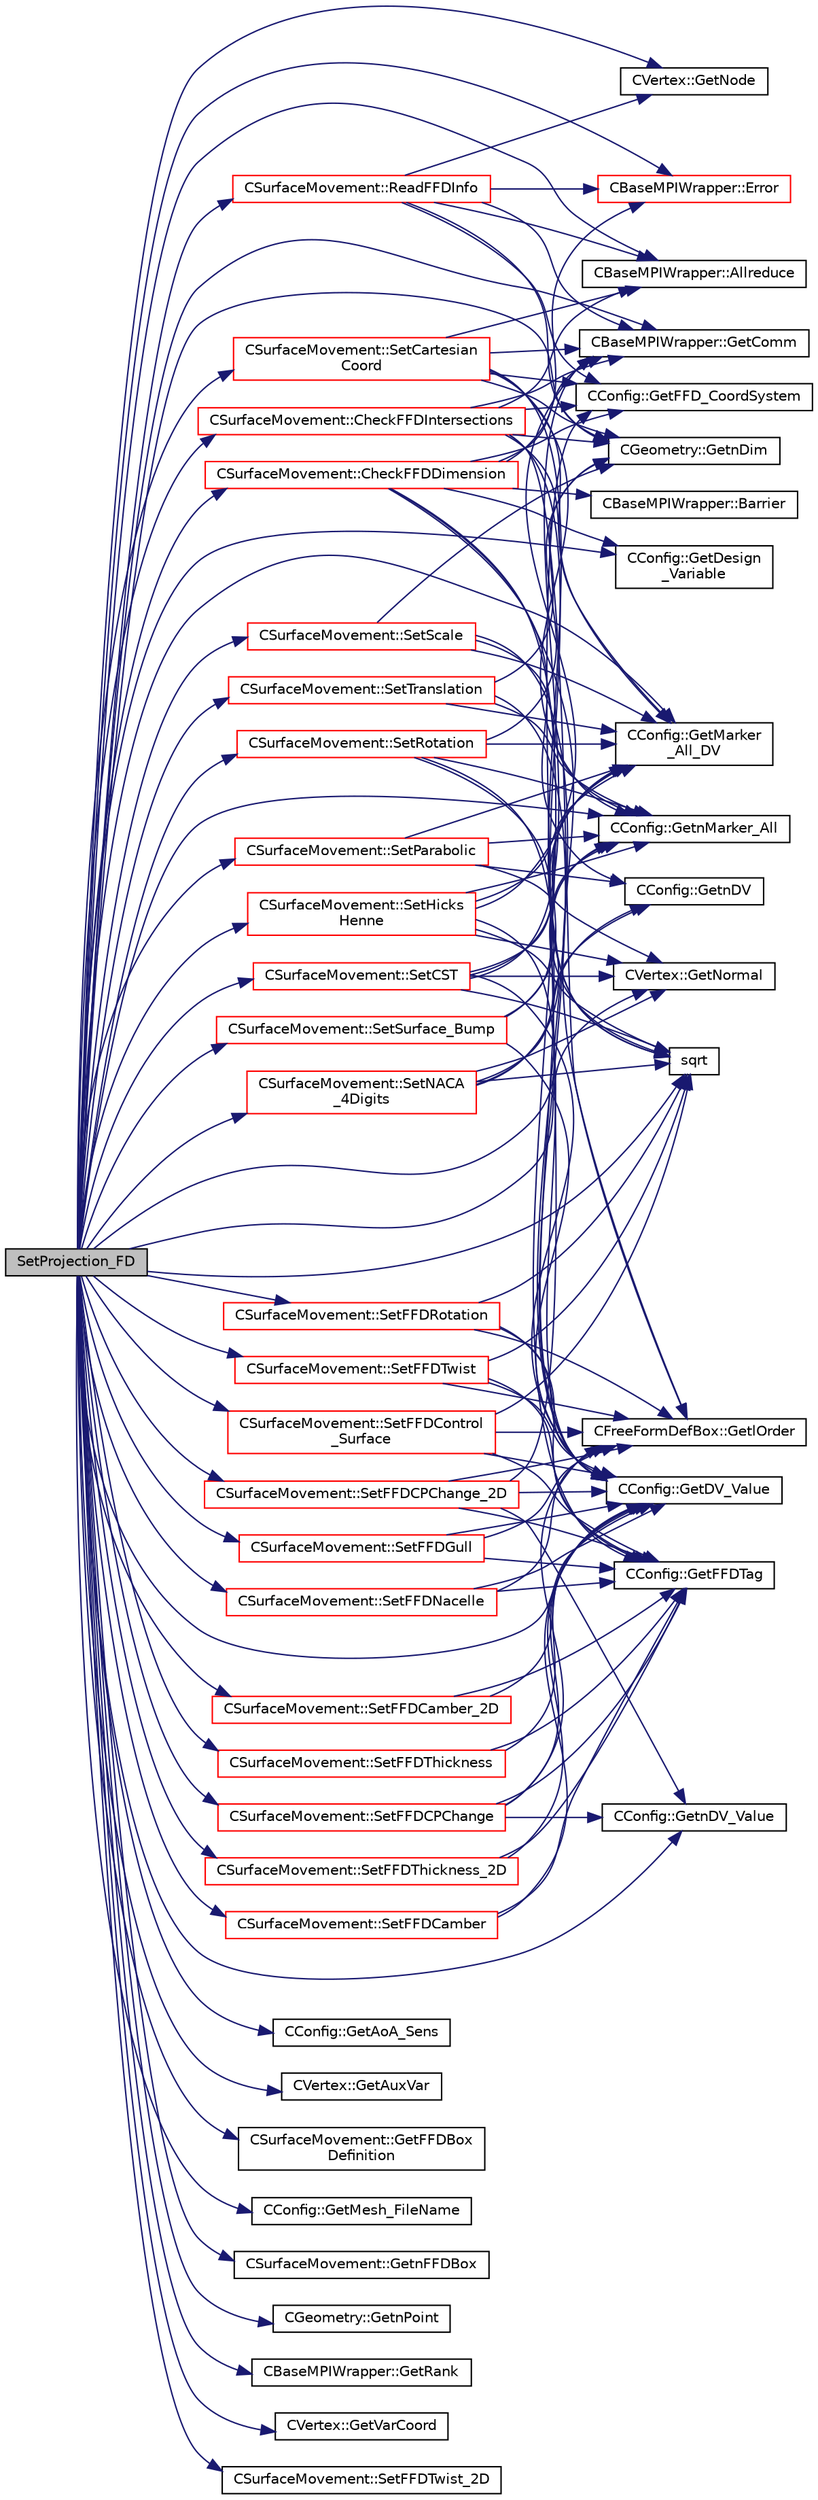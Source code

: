 digraph "SetProjection_FD"
{
 // LATEX_PDF_SIZE
  edge [fontname="Helvetica",fontsize="10",labelfontname="Helvetica",labelfontsize="10"];
  node [fontname="Helvetica",fontsize="10",shape=record];
  rankdir="LR";
  Node1 [label="SetProjection_FD",height=0.2,width=0.4,color="black", fillcolor="grey75", style="filled", fontcolor="black",tooltip="Projection of the surface sensitivity using finite differences (FD)."];
  Node1 -> Node2 [color="midnightblue",fontsize="10",style="solid",fontname="Helvetica"];
  Node2 [label="CBaseMPIWrapper::Allreduce",height=0.2,width=0.4,color="black", fillcolor="white", style="filled",URL="$classCBaseMPIWrapper.html#a381d4b3738c09d92ee1ae9f89715b541",tooltip=" "];
  Node1 -> Node3 [color="midnightblue",fontsize="10",style="solid",fontname="Helvetica"];
  Node3 [label="CSurfaceMovement::CheckFFDDimension",height=0.2,width=0.4,color="red", fillcolor="white", style="filled",URL="$classCSurfaceMovement.html#ac96d720da758ca2e213d8198ba738525",tooltip="Check the intersections of the FFD with the surface."];
  Node3 -> Node4 [color="midnightblue",fontsize="10",style="solid",fontname="Helvetica"];
  Node4 [label="CBaseMPIWrapper::Barrier",height=0.2,width=0.4,color="black", fillcolor="white", style="filled",URL="$classCBaseMPIWrapper.html#a33bad5506b8315fde26c1f31a42ce97c",tooltip=" "];
  Node3 -> Node5 [color="midnightblue",fontsize="10",style="solid",fontname="Helvetica"];
  Node5 [label="CBaseMPIWrapper::Error",height=0.2,width=0.4,color="red", fillcolor="white", style="filled",URL="$classCBaseMPIWrapper.html#a04457c47629bda56704e6a8804833eeb",tooltip=" "];
  Node3 -> Node7 [color="midnightblue",fontsize="10",style="solid",fontname="Helvetica"];
  Node7 [label="CBaseMPIWrapper::GetComm",height=0.2,width=0.4,color="black", fillcolor="white", style="filled",URL="$classCBaseMPIWrapper.html#a8154391fc3522954802889d81d4ef5da",tooltip=" "];
  Node3 -> Node8 [color="midnightblue",fontsize="10",style="solid",fontname="Helvetica"];
  Node8 [label="CConfig::GetDesign\l_Variable",height=0.2,width=0.4,color="black", fillcolor="white", style="filled",URL="$classCConfig.html#a7cbd775126b694ba28efded7a0b1070f",tooltip="Obtain the kind of design variable."];
  Node3 -> Node9 [color="midnightblue",fontsize="10",style="solid",fontname="Helvetica"];
  Node9 [label="CConfig::GetFFD_CoordSystem",height=0.2,width=0.4,color="black", fillcolor="white", style="filled",URL="$classCConfig.html#a021684afea5232355bfac7c66291f745",tooltip="Get the coordinate system that we are going to use to define the FFD."];
  Node3 -> Node10 [color="midnightblue",fontsize="10",style="solid",fontname="Helvetica"];
  Node10 [label="CConfig::GetFFDTag",height=0.2,width=0.4,color="black", fillcolor="white", style="filled",URL="$classCConfig.html#ad8359bfec369e78a6a4d0c3039ffe547",tooltip="Get the FFD Tag of a particular design variable."];
  Node3 -> Node11 [color="midnightblue",fontsize="10",style="solid",fontname="Helvetica"];
  Node11 [label="CFreeFormDefBox::GetlOrder",height=0.2,width=0.4,color="black", fillcolor="white", style="filled",URL="$classCFreeFormDefBox.html#a5c25e21e5d9bf423df83c7b55a7b665c",tooltip="Get the order in the l direction of the FFD FFDBox."];
  Node3 -> Node13 [color="midnightblue",fontsize="10",style="solid",fontname="Helvetica"];
  Node13 [label="CConfig::GetnDV",height=0.2,width=0.4,color="black", fillcolor="white", style="filled",URL="$classCConfig.html#ae5c65a1fe19d745724a39ca169d82698",tooltip="Get the number of design variables."];
  Node1 -> Node19 [color="midnightblue",fontsize="10",style="solid",fontname="Helvetica"];
  Node19 [label="CSurfaceMovement::CheckFFDIntersections",height=0.2,width=0.4,color="red", fillcolor="white", style="filled",URL="$classCSurfaceMovement.html#a55d4d6d2c26f414b4c21e915062684f4",tooltip="Check the intersections of the FFD with the surface."];
  Node19 -> Node2 [color="midnightblue",fontsize="10",style="solid",fontname="Helvetica"];
  Node19 -> Node7 [color="midnightblue",fontsize="10",style="solid",fontname="Helvetica"];
  Node19 -> Node9 [color="midnightblue",fontsize="10",style="solid",fontname="Helvetica"];
  Node19 -> Node11 [color="midnightblue",fontsize="10",style="solid",fontname="Helvetica"];
  Node19 -> Node30 [color="midnightblue",fontsize="10",style="solid",fontname="Helvetica"];
  Node30 [label="CConfig::GetMarker\l_All_DV",height=0.2,width=0.4,color="black", fillcolor="white", style="filled",URL="$classCConfig.html#aaae83227f09eb4581bd01093377240be",tooltip="Get the DV information for a marker val_marker."];
  Node19 -> Node32 [color="midnightblue",fontsize="10",style="solid",fontname="Helvetica"];
  Node32 [label="CGeometry::GetnDim",height=0.2,width=0.4,color="black", fillcolor="white", style="filled",URL="$classCGeometry.html#ace7f7fe876f629f5bd5f92d4805a1a4b",tooltip="Get number of coordinates."];
  Node19 -> Node44 [color="midnightblue",fontsize="10",style="solid",fontname="Helvetica"];
  Node44 [label="sqrt",height=0.2,width=0.4,color="black", fillcolor="white", style="filled",URL="$group__SIMD.html#ga54a1925ab40fb4249ea255072520de35",tooltip=" "];
  Node1 -> Node5 [color="midnightblue",fontsize="10",style="solid",fontname="Helvetica"];
  Node1 -> Node52 [color="midnightblue",fontsize="10",style="solid",fontname="Helvetica"];
  Node52 [label="CConfig::GetAoA_Sens",height=0.2,width=0.4,color="black", fillcolor="white", style="filled",URL="$classCConfig.html#acd6cd4df8e56eea357a9ebae1f9c85b0",tooltip="Get the functional sensitivity with respect to changes in the angle of attack."];
  Node1 -> Node53 [color="midnightblue",fontsize="10",style="solid",fontname="Helvetica"];
  Node53 [label="CVertex::GetAuxVar",height=0.2,width=0.4,color="black", fillcolor="white", style="filled",URL="$classCVertex.html#a48764d4d82cf7e038b99a04978138a0c",tooltip="Get the value of an auxiliary variable for gradient computation."];
  Node1 -> Node7 [color="midnightblue",fontsize="10",style="solid",fontname="Helvetica"];
  Node1 -> Node8 [color="midnightblue",fontsize="10",style="solid",fontname="Helvetica"];
  Node1 -> Node54 [color="midnightblue",fontsize="10",style="solid",fontname="Helvetica"];
  Node54 [label="CConfig::GetDV_Value",height=0.2,width=0.4,color="black", fillcolor="white", style="filled",URL="$classCConfig.html#af6f7c23871fd1b634ff53432ef1d04b9",tooltip="Value of the design variable step, we use this value in design problems."];
  Node1 -> Node55 [color="midnightblue",fontsize="10",style="solid",fontname="Helvetica"];
  Node55 [label="CSurfaceMovement::GetFFDBox\lDefinition",height=0.2,width=0.4,color="black", fillcolor="white", style="filled",URL="$classCSurfaceMovement.html#a6252fe8d1dd5cc97980e450443b91b60",tooltip="Get information about if there is a complete FFDBox definition, or it is necessary to compute the par..."];
  Node1 -> Node30 [color="midnightblue",fontsize="10",style="solid",fontname="Helvetica"];
  Node1 -> Node56 [color="midnightblue",fontsize="10",style="solid",fontname="Helvetica"];
  Node56 [label="CConfig::GetMesh_FileName",height=0.2,width=0.4,color="black", fillcolor="white", style="filled",URL="$classCConfig.html#adaa7bfcd974eb962594dff876d795f1a",tooltip="Get name of the input grid."];
  Node1 -> Node32 [color="midnightblue",fontsize="10",style="solid",fontname="Helvetica"];
  Node1 -> Node13 [color="midnightblue",fontsize="10",style="solid",fontname="Helvetica"];
  Node1 -> Node57 [color="midnightblue",fontsize="10",style="solid",fontname="Helvetica"];
  Node57 [label="CConfig::GetnDV_Value",height=0.2,width=0.4,color="black", fillcolor="white", style="filled",URL="$classCConfig.html#a2feafc43d2ebac2917c70f15cf138fc6",tooltip="Get the number of design variables."];
  Node1 -> Node58 [color="midnightblue",fontsize="10",style="solid",fontname="Helvetica"];
  Node58 [label="CSurfaceMovement::GetnFFDBox",height=0.2,width=0.4,color="black", fillcolor="white", style="filled",URL="$classCSurfaceMovement.html#a78fc47e5776e7bf1fabfc1995720edd5",tooltip="Obtain the number of FFDBoxes."];
  Node1 -> Node59 [color="midnightblue",fontsize="10",style="solid",fontname="Helvetica"];
  Node59 [label="CConfig::GetnMarker_All",height=0.2,width=0.4,color="black", fillcolor="white", style="filled",URL="$classCConfig.html#a459dee039e618d21a5d78db61c221240",tooltip="Get the total number of boundary markers of the local process including send/receive domains."];
  Node1 -> Node60 [color="midnightblue",fontsize="10",style="solid",fontname="Helvetica"];
  Node60 [label="CVertex::GetNode",height=0.2,width=0.4,color="black", fillcolor="white", style="filled",URL="$classCVertex.html#ad568da06e7191358d3a09a1bee71cdb5",tooltip="Get the node of the vertex."];
  Node1 -> Node61 [color="midnightblue",fontsize="10",style="solid",fontname="Helvetica"];
  Node61 [label="CVertex::GetNormal",height=0.2,width=0.4,color="black", fillcolor="white", style="filled",URL="$classCVertex.html#a57cacfe764770e6c0e54c278cb584f7c",tooltip="Copy the the normal vector of a face."];
  Node1 -> Node62 [color="midnightblue",fontsize="10",style="solid",fontname="Helvetica"];
  Node62 [label="CGeometry::GetnPoint",height=0.2,width=0.4,color="black", fillcolor="white", style="filled",URL="$classCGeometry.html#a275fb07cd99ab79d7a04b4862280169d",tooltip="Get number of points."];
  Node1 -> Node63 [color="midnightblue",fontsize="10",style="solid",fontname="Helvetica"];
  Node63 [label="CBaseMPIWrapper::GetRank",height=0.2,width=0.4,color="black", fillcolor="white", style="filled",URL="$classCBaseMPIWrapper.html#a63e1f265b788b4e56cb7ebdeba29b78e",tooltip=" "];
  Node1 -> Node64 [color="midnightblue",fontsize="10",style="solid",fontname="Helvetica"];
  Node64 [label="CVertex::GetVarCoord",height=0.2,width=0.4,color="black", fillcolor="white", style="filled",URL="$classCVertex.html#a172c7c228eeca630e32484e0790813d7",tooltip="Get the value of the coordinate variation due to a surface modification."];
  Node1 -> Node65 [color="midnightblue",fontsize="10",style="solid",fontname="Helvetica"];
  Node65 [label="CSurfaceMovement::ReadFFDInfo",height=0.2,width=0.4,color="red", fillcolor="white", style="filled",URL="$classCSurfaceMovement.html#a787a072698f52fcc1a4ca55e8052f205",tooltip="Read the free form information from the grid input file."];
  Node65 -> Node2 [color="midnightblue",fontsize="10",style="solid",fontname="Helvetica"];
  Node65 -> Node5 [color="midnightblue",fontsize="10",style="solid",fontname="Helvetica"];
  Node65 -> Node7 [color="midnightblue",fontsize="10",style="solid",fontname="Helvetica"];
  Node65 -> Node9 [color="midnightblue",fontsize="10",style="solid",fontname="Helvetica"];
  Node65 -> Node32 [color="midnightblue",fontsize="10",style="solid",fontname="Helvetica"];
  Node65 -> Node60 [color="midnightblue",fontsize="10",style="solid",fontname="Helvetica"];
  Node1 -> Node81 [color="midnightblue",fontsize="10",style="solid",fontname="Helvetica"];
  Node81 [label="CSurfaceMovement::SetCartesian\lCoord",height=0.2,width=0.4,color="red", fillcolor="white", style="filled",URL="$classCSurfaceMovement.html#a98df1fef0356600c1ab2df88dba24113",tooltip="Recompute the cartesian coordinates using the control points position."];
  Node81 -> Node2 [color="midnightblue",fontsize="10",style="solid",fontname="Helvetica"];
  Node81 -> Node7 [color="midnightblue",fontsize="10",style="solid",fontname="Helvetica"];
  Node81 -> Node9 [color="midnightblue",fontsize="10",style="solid",fontname="Helvetica"];
  Node81 -> Node30 [color="midnightblue",fontsize="10",style="solid",fontname="Helvetica"];
  Node81 -> Node32 [color="midnightblue",fontsize="10",style="solid",fontname="Helvetica"];
  Node81 -> Node59 [color="midnightblue",fontsize="10",style="solid",fontname="Helvetica"];
  Node81 -> Node44 [color="midnightblue",fontsize="10",style="solid",fontname="Helvetica"];
  Node1 -> Node91 [color="midnightblue",fontsize="10",style="solid",fontname="Helvetica"];
  Node91 [label="CSurfaceMovement::SetCST",height=0.2,width=0.4,color="red", fillcolor="white", style="filled",URL="$classCSurfaceMovement.html#a10a599f558d2d847be1c638be43acd63",tooltip="Set a deformation based on a change in the Kulfan parameters for an airfoil."];
  Node91 -> Node7 [color="midnightblue",fontsize="10",style="solid",fontname="Helvetica"];
  Node91 -> Node54 [color="midnightblue",fontsize="10",style="solid",fontname="Helvetica"];
  Node91 -> Node30 [color="midnightblue",fontsize="10",style="solid",fontname="Helvetica"];
  Node91 -> Node59 [color="midnightblue",fontsize="10",style="solid",fontname="Helvetica"];
  Node91 -> Node61 [color="midnightblue",fontsize="10",style="solid",fontname="Helvetica"];
  Node91 -> Node44 [color="midnightblue",fontsize="10",style="solid",fontname="Helvetica"];
  Node1 -> Node96 [color="midnightblue",fontsize="10",style="solid",fontname="Helvetica"];
  Node96 [label="CSurfaceMovement::SetFFDCamber",height=0.2,width=0.4,color="red", fillcolor="white", style="filled",URL="$classCSurfaceMovement.html#a7b7afb3b9bf70ddb0d2887e09c05b4f2",tooltip="Set a camber deformation of the Free From box using the control point position."];
  Node96 -> Node54 [color="midnightblue",fontsize="10",style="solid",fontname="Helvetica"];
  Node96 -> Node10 [color="midnightblue",fontsize="10",style="solid",fontname="Helvetica"];
  Node1 -> Node104 [color="midnightblue",fontsize="10",style="solid",fontname="Helvetica"];
  Node104 [label="CSurfaceMovement::SetFFDCamber_2D",height=0.2,width=0.4,color="red", fillcolor="white", style="filled",URL="$classCSurfaceMovement.html#a4d749fda190e305e314a6c2def6d8014",tooltip="Set a camber deformation of the Free From box using the control point position."];
  Node104 -> Node54 [color="midnightblue",fontsize="10",style="solid",fontname="Helvetica"];
  Node104 -> Node10 [color="midnightblue",fontsize="10",style="solid",fontname="Helvetica"];
  Node1 -> Node105 [color="midnightblue",fontsize="10",style="solid",fontname="Helvetica"];
  Node105 [label="CSurfaceMovement::SetFFDControl\l_Surface",height=0.2,width=0.4,color="red", fillcolor="white", style="filled",URL="$classCSurfaceMovement.html#a41ded86346b8d7decfc407036832f811",tooltip="Set a rotation angle deformation in a control surface of the Free From box using the control point po..."];
  Node105 -> Node54 [color="midnightblue",fontsize="10",style="solid",fontname="Helvetica"];
  Node105 -> Node10 [color="midnightblue",fontsize="10",style="solid",fontname="Helvetica"];
  Node105 -> Node11 [color="midnightblue",fontsize="10",style="solid",fontname="Helvetica"];
  Node105 -> Node44 [color="midnightblue",fontsize="10",style="solid",fontname="Helvetica"];
  Node1 -> Node106 [color="midnightblue",fontsize="10",style="solid",fontname="Helvetica"];
  Node106 [label="CSurfaceMovement::SetFFDCPChange",height=0.2,width=0.4,color="red", fillcolor="white", style="filled",URL="$classCSurfaceMovement.html#a2741f6a291bedd495ffb07bc2b266551",tooltip="Set the deformation of the Free From box using the control point position."];
  Node106 -> Node54 [color="midnightblue",fontsize="10",style="solid",fontname="Helvetica"];
  Node106 -> Node10 [color="midnightblue",fontsize="10",style="solid",fontname="Helvetica"];
  Node106 -> Node11 [color="midnightblue",fontsize="10",style="solid",fontname="Helvetica"];
  Node106 -> Node57 [color="midnightblue",fontsize="10",style="solid",fontname="Helvetica"];
  Node1 -> Node108 [color="midnightblue",fontsize="10",style="solid",fontname="Helvetica"];
  Node108 [label="CSurfaceMovement::SetFFDCPChange_2D",height=0.2,width=0.4,color="red", fillcolor="white", style="filled",URL="$classCSurfaceMovement.html#a3259a63e400351bce37b73478554feac",tooltip="Set the deformation of the Free From box using the control point position."];
  Node108 -> Node54 [color="midnightblue",fontsize="10",style="solid",fontname="Helvetica"];
  Node108 -> Node9 [color="midnightblue",fontsize="10",style="solid",fontname="Helvetica"];
  Node108 -> Node10 [color="midnightblue",fontsize="10",style="solid",fontname="Helvetica"];
  Node108 -> Node11 [color="midnightblue",fontsize="10",style="solid",fontname="Helvetica"];
  Node108 -> Node57 [color="midnightblue",fontsize="10",style="solid",fontname="Helvetica"];
  Node1 -> Node109 [color="midnightblue",fontsize="10",style="solid",fontname="Helvetica"];
  Node109 [label="CSurfaceMovement::SetFFDGull",height=0.2,width=0.4,color="red", fillcolor="white", style="filled",URL="$classCSurfaceMovement.html#a557d1d5229886bc83c091fba9aa1b44c",tooltip="Set the deformation of the Free From box using the control point position."];
  Node109 -> Node54 [color="midnightblue",fontsize="10",style="solid",fontname="Helvetica"];
  Node109 -> Node10 [color="midnightblue",fontsize="10",style="solid",fontname="Helvetica"];
  Node109 -> Node11 [color="midnightblue",fontsize="10",style="solid",fontname="Helvetica"];
  Node1 -> Node110 [color="midnightblue",fontsize="10",style="solid",fontname="Helvetica"];
  Node110 [label="CSurfaceMovement::SetFFDNacelle",height=0.2,width=0.4,color="red", fillcolor="white", style="filled",URL="$classCSurfaceMovement.html#a0e776cd95a3f4870365aa51f0145bccb",tooltip="Set the deformation of the Free From box using the control point position."];
  Node110 -> Node54 [color="midnightblue",fontsize="10",style="solid",fontname="Helvetica"];
  Node110 -> Node10 [color="midnightblue",fontsize="10",style="solid",fontname="Helvetica"];
  Node110 -> Node11 [color="midnightblue",fontsize="10",style="solid",fontname="Helvetica"];
  Node1 -> Node111 [color="midnightblue",fontsize="10",style="solid",fontname="Helvetica"];
  Node111 [label="CSurfaceMovement::SetFFDRotation",height=0.2,width=0.4,color="red", fillcolor="white", style="filled",URL="$classCSurfaceMovement.html#ae781ee81387cbf0b1b4a313754d1fdf2",tooltip="Set a rotation angle deformation of the Free From box using the control point position."];
  Node111 -> Node54 [color="midnightblue",fontsize="10",style="solid",fontname="Helvetica"];
  Node111 -> Node10 [color="midnightblue",fontsize="10",style="solid",fontname="Helvetica"];
  Node111 -> Node11 [color="midnightblue",fontsize="10",style="solid",fontname="Helvetica"];
  Node111 -> Node44 [color="midnightblue",fontsize="10",style="solid",fontname="Helvetica"];
  Node1 -> Node112 [color="midnightblue",fontsize="10",style="solid",fontname="Helvetica"];
  Node112 [label="CSurfaceMovement::SetFFDThickness",height=0.2,width=0.4,color="red", fillcolor="white", style="filled",URL="$classCSurfaceMovement.html#a208cedcfaa51dbfa1a266ed66231ccd7",tooltip="Set a thickness deformation of the Free From box using the control point position."];
  Node112 -> Node54 [color="midnightblue",fontsize="10",style="solid",fontname="Helvetica"];
  Node112 -> Node10 [color="midnightblue",fontsize="10",style="solid",fontname="Helvetica"];
  Node1 -> Node113 [color="midnightblue",fontsize="10",style="solid",fontname="Helvetica"];
  Node113 [label="CSurfaceMovement::SetFFDThickness_2D",height=0.2,width=0.4,color="red", fillcolor="white", style="filled",URL="$classCSurfaceMovement.html#a69eb84dac770da6f009b0d89f9af9492",tooltip="Set a thickness deformation of the Free From box using the control point position."];
  Node113 -> Node54 [color="midnightblue",fontsize="10",style="solid",fontname="Helvetica"];
  Node113 -> Node10 [color="midnightblue",fontsize="10",style="solid",fontname="Helvetica"];
  Node1 -> Node114 [color="midnightblue",fontsize="10",style="solid",fontname="Helvetica"];
  Node114 [label="CSurfaceMovement::SetFFDTwist",height=0.2,width=0.4,color="red", fillcolor="white", style="filled",URL="$classCSurfaceMovement.html#a5dd59db2e4d75c46499803f37aa24ce3",tooltip="Set a twist angle deformation of the Free From box using the control point position."];
  Node114 -> Node54 [color="midnightblue",fontsize="10",style="solid",fontname="Helvetica"];
  Node114 -> Node10 [color="midnightblue",fontsize="10",style="solid",fontname="Helvetica"];
  Node114 -> Node11 [color="midnightblue",fontsize="10",style="solid",fontname="Helvetica"];
  Node114 -> Node44 [color="midnightblue",fontsize="10",style="solid",fontname="Helvetica"];
  Node1 -> Node117 [color="midnightblue",fontsize="10",style="solid",fontname="Helvetica"];
  Node117 [label="CSurfaceMovement::SetFFDTwist_2D",height=0.2,width=0.4,color="black", fillcolor="white", style="filled",URL="$classCSurfaceMovement.html#a0f543793f2beb7013e6ec07d17d79b96",tooltip="Set a camber deformation of the Free From box using the control point position."];
  Node1 -> Node118 [color="midnightblue",fontsize="10",style="solid",fontname="Helvetica"];
  Node118 [label="CSurfaceMovement::SetHicks\lHenne",height=0.2,width=0.4,color="red", fillcolor="white", style="filled",URL="$classCSurfaceMovement.html#a119e4756830fac758284342ea5027527",tooltip="Set a Hicks-Henne deformation bump functions on an airfoil."];
  Node118 -> Node7 [color="midnightblue",fontsize="10",style="solid",fontname="Helvetica"];
  Node118 -> Node54 [color="midnightblue",fontsize="10",style="solid",fontname="Helvetica"];
  Node118 -> Node30 [color="midnightblue",fontsize="10",style="solid",fontname="Helvetica"];
  Node118 -> Node59 [color="midnightblue",fontsize="10",style="solid",fontname="Helvetica"];
  Node118 -> Node61 [color="midnightblue",fontsize="10",style="solid",fontname="Helvetica"];
  Node118 -> Node44 [color="midnightblue",fontsize="10",style="solid",fontname="Helvetica"];
  Node1 -> Node119 [color="midnightblue",fontsize="10",style="solid",fontname="Helvetica"];
  Node119 [label="CSurfaceMovement::SetNACA\l_4Digits",height=0.2,width=0.4,color="red", fillcolor="white", style="filled",URL="$classCSurfaceMovement.html#a4314f756ad57cd05374da8a0584265ef",tooltip="Set a NACA 4 digits airfoil family for airfoil deformation."];
  Node119 -> Node30 [color="midnightblue",fontsize="10",style="solid",fontname="Helvetica"];
  Node119 -> Node13 [color="midnightblue",fontsize="10",style="solid",fontname="Helvetica"];
  Node119 -> Node59 [color="midnightblue",fontsize="10",style="solid",fontname="Helvetica"];
  Node119 -> Node61 [color="midnightblue",fontsize="10",style="solid",fontname="Helvetica"];
  Node119 -> Node44 [color="midnightblue",fontsize="10",style="solid",fontname="Helvetica"];
  Node1 -> Node120 [color="midnightblue",fontsize="10",style="solid",fontname="Helvetica"];
  Node120 [label="CSurfaceMovement::SetParabolic",height=0.2,width=0.4,color="red", fillcolor="white", style="filled",URL="$classCSurfaceMovement.html#a497bd9c53b26c086961679d9632a30c0",tooltip="Set a parabolic family for airfoil deformation."];
  Node120 -> Node30 [color="midnightblue",fontsize="10",style="solid",fontname="Helvetica"];
  Node120 -> Node13 [color="midnightblue",fontsize="10",style="solid",fontname="Helvetica"];
  Node120 -> Node59 [color="midnightblue",fontsize="10",style="solid",fontname="Helvetica"];
  Node120 -> Node61 [color="midnightblue",fontsize="10",style="solid",fontname="Helvetica"];
  Node1 -> Node121 [color="midnightblue",fontsize="10",style="solid",fontname="Helvetica"];
  Node121 [label="CSurfaceMovement::SetRotation",height=0.2,width=0.4,color="red", fillcolor="white", style="filled",URL="$classCSurfaceMovement.html#aad83c7c30fe401024791c377713fac33",tooltip="Set a rotation for surface movement."];
  Node121 -> Node54 [color="midnightblue",fontsize="10",style="solid",fontname="Helvetica"];
  Node121 -> Node30 [color="midnightblue",fontsize="10",style="solid",fontname="Helvetica"];
  Node121 -> Node32 [color="midnightblue",fontsize="10",style="solid",fontname="Helvetica"];
  Node121 -> Node59 [color="midnightblue",fontsize="10",style="solid",fontname="Helvetica"];
  Node121 -> Node44 [color="midnightblue",fontsize="10",style="solid",fontname="Helvetica"];
  Node1 -> Node122 [color="midnightblue",fontsize="10",style="solid",fontname="Helvetica"];
  Node122 [label="CSurfaceMovement::SetScale",height=0.2,width=0.4,color="red", fillcolor="white", style="filled",URL="$classCSurfaceMovement.html#ace5a43c07243e9bd9f09f08bbf8b056c",tooltip="Set a displacement for surface movement."];
  Node122 -> Node54 [color="midnightblue",fontsize="10",style="solid",fontname="Helvetica"];
  Node122 -> Node30 [color="midnightblue",fontsize="10",style="solid",fontname="Helvetica"];
  Node122 -> Node32 [color="midnightblue",fontsize="10",style="solid",fontname="Helvetica"];
  Node122 -> Node59 [color="midnightblue",fontsize="10",style="solid",fontname="Helvetica"];
  Node1 -> Node123 [color="midnightblue",fontsize="10",style="solid",fontname="Helvetica"];
  Node123 [label="CSurfaceMovement::SetSurface_Bump",height=0.2,width=0.4,color="red", fillcolor="white", style="filled",URL="$classCSurfaceMovement.html#a38b1942d189627dfe5e6e22b7dfd99d6",tooltip="Set a Hicks-Henne deformation bump functions on an airfoil."];
  Node123 -> Node54 [color="midnightblue",fontsize="10",style="solid",fontname="Helvetica"];
  Node123 -> Node30 [color="midnightblue",fontsize="10",style="solid",fontname="Helvetica"];
  Node123 -> Node59 [color="midnightblue",fontsize="10",style="solid",fontname="Helvetica"];
  Node1 -> Node124 [color="midnightblue",fontsize="10",style="solid",fontname="Helvetica"];
  Node124 [label="CSurfaceMovement::SetTranslation",height=0.2,width=0.4,color="red", fillcolor="white", style="filled",URL="$classCSurfaceMovement.html#a4f393ac34f3114df5e673f45e3dd01ee",tooltip="Set a displacement for surface movement."];
  Node124 -> Node54 [color="midnightblue",fontsize="10",style="solid",fontname="Helvetica"];
  Node124 -> Node30 [color="midnightblue",fontsize="10",style="solid",fontname="Helvetica"];
  Node124 -> Node32 [color="midnightblue",fontsize="10",style="solid",fontname="Helvetica"];
  Node124 -> Node59 [color="midnightblue",fontsize="10",style="solid",fontname="Helvetica"];
  Node1 -> Node44 [color="midnightblue",fontsize="10",style="solid",fontname="Helvetica"];
}
